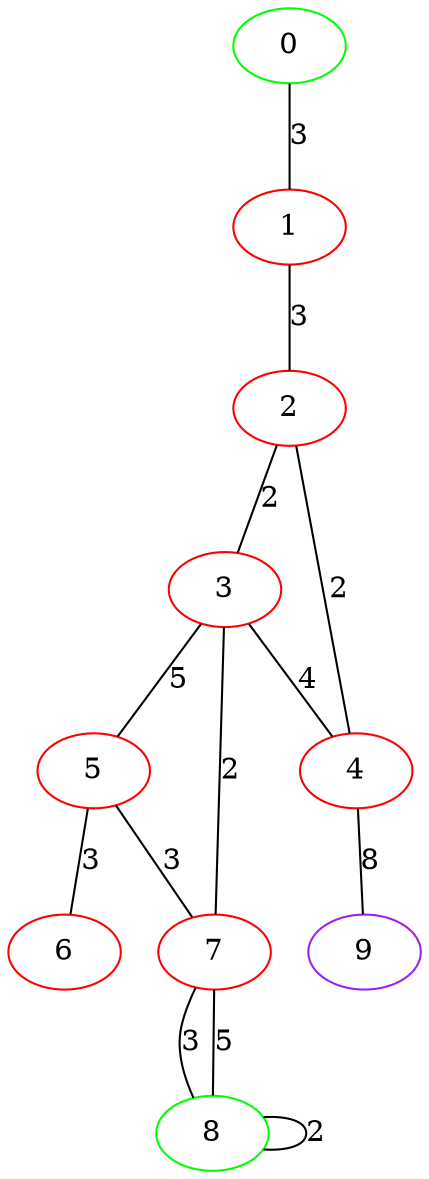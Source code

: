 graph "" {
0 [color=green, weight=2];
1 [color=red, weight=1];
2 [color=red, weight=1];
3 [color=red, weight=1];
4 [color=red, weight=1];
5 [color=red, weight=1];
6 [color=red, weight=1];
7 [color=red, weight=1];
8 [color=green, weight=2];
9 [color=purple, weight=4];
0 -- 1  [key=0, label=3];
1 -- 2  [key=0, label=3];
2 -- 3  [key=0, label=2];
2 -- 4  [key=0, label=2];
3 -- 4  [key=0, label=4];
3 -- 5  [key=0, label=5];
3 -- 7  [key=0, label=2];
4 -- 9  [key=0, label=8];
5 -- 6  [key=0, label=3];
5 -- 7  [key=0, label=3];
7 -- 8  [key=0, label=3];
7 -- 8  [key=1, label=5];
8 -- 8  [key=0, label=2];
}
